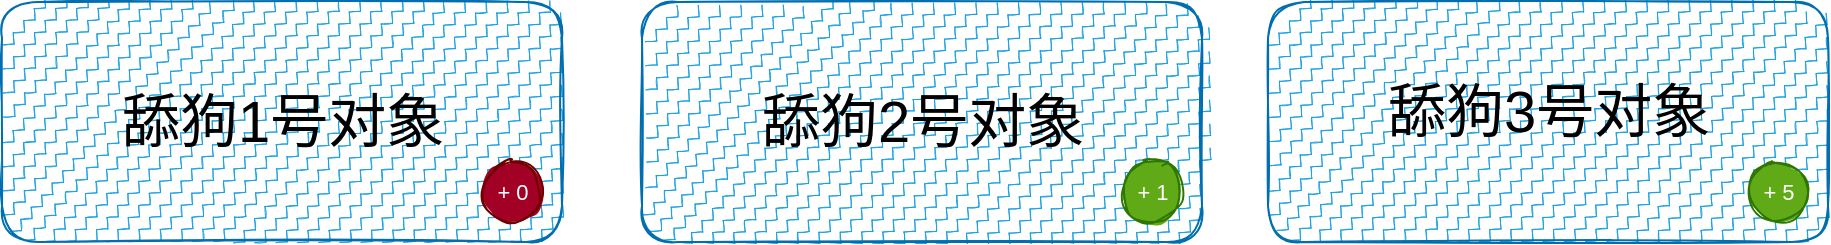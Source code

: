 <mxfile version="15.9.6" type="github">
  <diagram id="BB1gecZ-XHbDSdevmLcJ" name="Page-1">
    <mxGraphModel dx="2858" dy="-80" grid="1" gridSize="10" guides="1" tooltips="1" connect="1" arrows="1" fold="1" page="1" pageScale="1" pageWidth="827" pageHeight="1169" math="0" shadow="0">
      <root>
        <mxCell id="0" />
        <mxCell id="1" parent="0" />
        <mxCell id="l9uqFcXgKYxCKLbYIu_W-4" value="" style="rounded=1;whiteSpace=wrap;html=1;shadow=0;sketch=1;fillStyle=zigzag-line;fillColor=#1ba1e2;fontColor=#ffffff;strokeColor=#006EAF;" vertex="1" parent="1">
          <mxGeometry x="-260" y="1530" width="280" height="120" as="geometry" />
        </mxCell>
        <mxCell id="l9uqFcXgKYxCKLbYIu_W-5" value="" style="ellipse;whiteSpace=wrap;html=1;aspect=fixed;shadow=0;sketch=1;fillStyle=solid;fillColor=#a20025;fontColor=#ffffff;strokeColor=#6F0000;" vertex="1" parent="1">
          <mxGeometry x="-20" y="1610" width="30" height="30" as="geometry" />
        </mxCell>
        <mxCell id="l9uqFcXgKYxCKLbYIu_W-6" value="&lt;font color=&quot;#ffffff&quot; style=&quot;font-size: 11px&quot;&gt;+ 0&lt;/font&gt;" style="text;html=1;align=center;verticalAlign=middle;resizable=0;points=[];autosize=1;strokeColor=none;fillColor=none;" vertex="1" parent="1">
          <mxGeometry x="-20" y="1615" width="30" height="20" as="geometry" />
        </mxCell>
        <mxCell id="l9uqFcXgKYxCKLbYIu_W-7" value="" style="rounded=1;whiteSpace=wrap;html=1;shadow=0;sketch=1;fillStyle=zigzag-line;fillColor=#1ba1e2;fontColor=#ffffff;strokeColor=#006EAF;" vertex="1" parent="1">
          <mxGeometry x="60" y="1530" width="280" height="120" as="geometry" />
        </mxCell>
        <mxCell id="l9uqFcXgKYxCKLbYIu_W-8" value="" style="ellipse;whiteSpace=wrap;html=1;aspect=fixed;shadow=0;sketch=1;fillStyle=solid;fillColor=#60a917;fontColor=#ffffff;strokeColor=#2D7600;" vertex="1" parent="1">
          <mxGeometry x="300" y="1610" width="30" height="30" as="geometry" />
        </mxCell>
        <mxCell id="l9uqFcXgKYxCKLbYIu_W-9" value="&lt;font color=&quot;#ffffff&quot; style=&quot;font-size: 11px&quot;&gt;+ 1&lt;/font&gt;" style="text;html=1;align=center;verticalAlign=middle;resizable=0;points=[];autosize=1;strokeColor=none;fillColor=none;" vertex="1" parent="1">
          <mxGeometry x="300" y="1615" width="30" height="20" as="geometry" />
        </mxCell>
        <mxCell id="l9uqFcXgKYxCKLbYIu_W-10" value="" style="rounded=1;whiteSpace=wrap;html=1;shadow=0;sketch=1;fillStyle=zigzag-line;fillColor=#1ba1e2;fontColor=#ffffff;strokeColor=#006EAF;" vertex="1" parent="1">
          <mxGeometry x="373" y="1530" width="280" height="120" as="geometry" />
        </mxCell>
        <mxCell id="l9uqFcXgKYxCKLbYIu_W-11" value="" style="ellipse;whiteSpace=wrap;html=1;aspect=fixed;shadow=0;sketch=1;fillStyle=solid;fillColor=#60a917;fontColor=#ffffff;strokeColor=#2D7600;" vertex="1" parent="1">
          <mxGeometry x="613" y="1610" width="30" height="30" as="geometry" />
        </mxCell>
        <mxCell id="l9uqFcXgKYxCKLbYIu_W-12" value="&lt;font color=&quot;#ffffff&quot; style=&quot;font-size: 11px&quot;&gt;+ 5&lt;/font&gt;" style="text;html=1;align=center;verticalAlign=middle;resizable=0;points=[];autosize=1;strokeColor=none;fillColor=none;" vertex="1" parent="1">
          <mxGeometry x="613" y="1615" width="30" height="20" as="geometry" />
        </mxCell>
        <mxCell id="l9uqFcXgKYxCKLbYIu_W-13" value="&lt;font style=&quot;font-size: 29px&quot;&gt;舔狗1号对象&lt;/font&gt;" style="text;html=1;align=center;verticalAlign=middle;resizable=0;points=[];autosize=1;strokeColor=none;fillColor=none;" vertex="1" parent="1">
          <mxGeometry x="-210" y="1575" width="180" height="30" as="geometry" />
        </mxCell>
        <mxCell id="l9uqFcXgKYxCKLbYIu_W-14" value="&lt;font style=&quot;font-size: 29px&quot;&gt;舔狗2号对象&lt;/font&gt;" style="text;html=1;align=center;verticalAlign=middle;resizable=0;points=[];autosize=1;strokeColor=none;fillColor=none;" vertex="1" parent="1">
          <mxGeometry x="110" y="1575" width="180" height="30" as="geometry" />
        </mxCell>
        <mxCell id="l9uqFcXgKYxCKLbYIu_W-15" value="&lt;font style=&quot;font-size: 29px&quot;&gt;舔狗3号对象&lt;/font&gt;" style="text;html=1;align=center;verticalAlign=middle;resizable=0;points=[];autosize=1;strokeColor=none;fillColor=none;" vertex="1" parent="1">
          <mxGeometry x="423" y="1570" width="180" height="30" as="geometry" />
        </mxCell>
      </root>
    </mxGraphModel>
  </diagram>
</mxfile>
